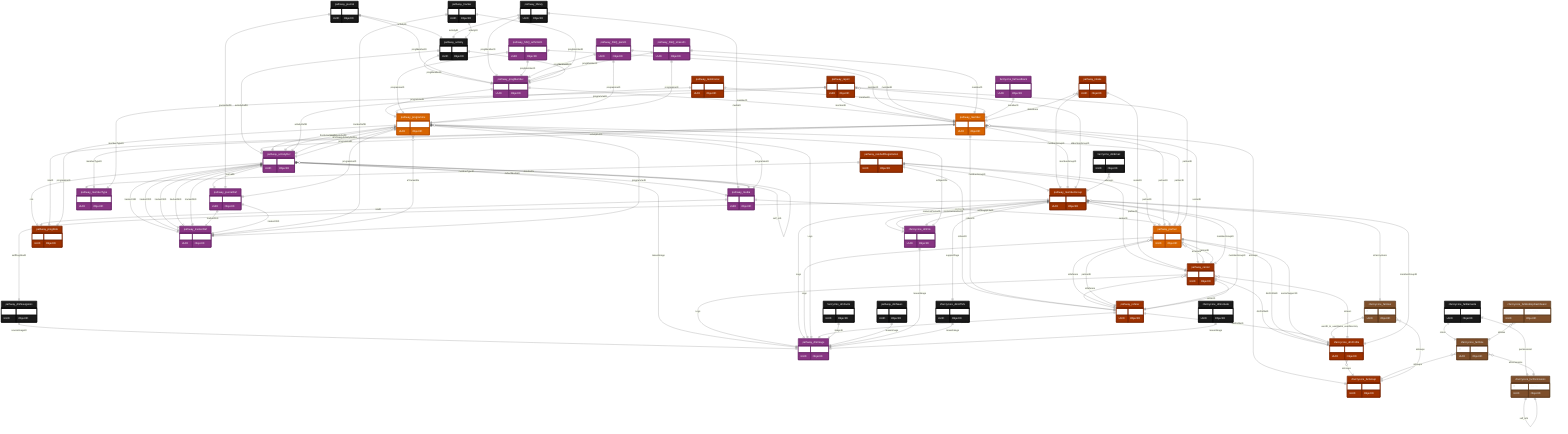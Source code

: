 erDiagram
    %% Parameters:
%%   Focus: partner,member,programme
%%   Domains: provider, participant, pathway
%%   Chart Type: ER
    "pathway_ruleSelfRegistration" {
        📞 SERVICES UUID ObjectID
    }

    "pathway_dmImage" {
        💧 UTILITIES UUID ObjectID
    }

    "pathway_dmNavigation" {
        💧 UTILITIES UUID ObjectID
    }

    "pathway_dmNews" {
        💧 UTILITIES UUID ObjectID
    }

    "pathway_activity" {
        🔥 CORE UUID ObjectID
    }

    "pathway_activityDef" {
        🔥 CORE UUID ObjectID
    }

    "pathway_center" {
        🔥 CORE UUID ObjectID
    }

    "pathway_intake" {
        💧 UTILITIES UUID ObjectID
    }

    "pathway_journal" {
        💧 UTILITIES UUID ObjectID
    }

    "pathway_journalDef" {
        💧 UTILITIES UUID ObjectID
    }

    "pathway_library" {
        💧 UTILITIES UUID ObjectID
    }

    "pathway_media" {
        🔥 CORE UUID ObjectID
    }

    "pathway_member" {
        🔥 CORE UUID ObjectID
    }

    "pathway_memberGroup" {
        🔥 CORE UUID ObjectID
    }

    "pathway_memberType" {
        💧 UTILITIES UUID ObjectID
    }

    "pathway_partner" {
        🔥 CORE UUID ObjectID
    }

    "pathway_progMember" {
        🔥 CORE UUID ObjectID
    }

    "pathway_programme" {
        💧 UTILITIES UUID ObjectID
    }

    "pathway_progRole" {
        📞 SERVICES UUID ObjectID
    }

    "pathway_referer" {
        🔥 CORE UUID ObjectID
    }

    "pathway_report" {
        📞 SERVICES UUID ObjectID
    }

    "pathway_SSQ_arthritis01" {
        💧 UTILITIES UUID ObjectID
    }

    "pathway_SSQ_pain01" {
        💧 UTILITIES UUID ObjectID
    }

    "pathway_SSQ_stress01" {
        💧 UTILITIES UUID ObjectID
    }

    "pathway_testimonial" {
        📞 SERVICES UUID ObjectID
    }

    "pathway_tracker" {
        💧 UTILITIES UUID ObjectID
    }

    "pathway_trackerDef" {
        💧 UTILITIES UUID ObjectID
    }

    "farcrycms_dmEmail" {
        📞 SERVICES UUID ObjectID
    }

    "farcrycms_dmFacts" {
        💧 UTILITIES UUID ObjectID
    }

    "farcrycms_farFeedback" {
        📞 SERVICES UUID ObjectID
    }

    "zfarcrycore_dmFile" {
        💧 UTILITIES UUID ObjectID
    }

    "zfarcrycore_dmHTML" {
        💧 UTILITIES UUID ObjectID
    }

    "zfarcrycore_dmInclude" {
        💧 UTILITIES UUID ObjectID
    }

    "zfarcrycore_dmProfile" {
        🛡️ AUTH UUID ObjectID
    }

    "zfarcrycore_farBarnacle" {
        🛡️ AUTH UUID ObjectID
    }

    "zfarcrycore_farGroup" {
        🛡️ AUTH UUID ObjectID
    }

    "zfarcrycore_farPermission" {
        🛡️ AUTH UUID ObjectID
    }

    "zfarcrycore_farRole" {
        🛡️ AUTH UUID ObjectID
    }

    "zfarcrycore_farUser" {
        🛡️ AUTH UUID ObjectID
    }

    "zfarcrycore_farWebtopDashboard" {
        💧 UTILITIES UUID ObjectID
    }

    %% Direct FK Relationships
    "pathway_ruleSelfRegistration" ||--|| "pathway_memberType" : memberTypeID
    "pathway_ruleSelfRegistration" ||--|| "pathway_memberGroup" : memberGroupID
    "pathway_ruleSelfRegistration" ||--|| "pathway_partner" : partnerID
    "pathway_ruleSelfRegistration" ||--|| "pathway_center" : centerID
    "pathway_ruleSelfRegistration" ||--|| "pathway_referer" : refererID
    "pathway_dmNavigation" ||--|| "pathway_dmImage" : sourceImageID
    "pathway_activity" ||--|| "pathway_progMember" : progMemberID
    "pathway_activity" ||--|| "pathway_activityDef" : activityDefID
    "pathway_activityDef" ||--|| "pathway_programme" : programmeID
    "pathway_activityDef" ||--|| "pathway_dmImage" : teaserImage
    "pathway_activityDef" ||--|| "pathway_progRole" : role
    "pathway_activityDef" ||--|| "pathway_media" : defaultMediaID
    "pathway_activityDef" ||--|| "pathway_journalDef" : journalID
    "pathway_activityDef" ||--|| "pathway_trackerDef" : tracker01ID
    "pathway_activityDef" ||--|| "pathway_trackerDef" : tracker02ID
    "pathway_activityDef" ||--|| "pathway_trackerDef" : tracker03ID
    "pathway_activityDef" ||--|| "pathway_trackerDef" : tracker04ID
    "pathway_activityDef" ||--|| "pathway_trackerDef" : tracker05ID
    "pathway_center" ||--|| "pathway_dmImage" : Logo
    "pathway_center" ||--|| "zfarcrycore_dmProfile" : dmProfileID
    "pathway_center" ||--|| "pathway_partner" : partnerID
    "pathway_center" ||--|| "pathway_memberGroup" : memberGroupID
    "pathway_intake" ||--|| "pathway_memberGroup" : memberGroupID
    "pathway_intake" ||--|| "pathway_center" : centerID
    "pathway_journal" ||--|| "pathway_progMember" : progMemberID
    "pathway_journal" ||--|| "pathway_journalDef" : journalDefID
    "pathway_journal" ||--|| "pathway_activity" : activityID
    "pathway_journalDef" ||--|| "pathway_trackerDef" : tracker01ID
    "pathway_journalDef" ||--|| "pathway_trackerDef" : tracker02ID
    "pathway_journalDef" ||--|| "pathway_programme" : programmeID
    "pathway_library" ||--|| "pathway_progMember" : progMemberID
    "pathway_library" ||--|| "pathway_activity" : activityID
    "pathway_library" ||--|| "pathway_media" : mediaID
    "pathway_media" ||--|| "pathway_partner" : partnerID
    "pathway_media" ||--|| "pathway_programme" : programmeID
    "pathway_media" ||--|| "pathway_progRole" : roleID
    "pathway_member" ||--|| "pathway_memberType" : memberTypeID
    "pathway_member" ||--|| "pathway_memberGroup" : memberGroupID
    "pathway_member" ||--|| "pathway_partner" : partnerID
    "pathway_member" ||--|| "pathway_center" : centerID
    "pathway_member" ||--|| "pathway_referer" : refererID
    "pathway_member" ||--|| "pathway_activityDef" : activityDefID
    "pathway_member" ||--|| "pathway_progRole" : roleID
    "pathway_memberGroup" ||--|| "pathway_partner" : partnerID
    "pathway_memberGroup" ||--|| "pathway_dmImage" : Logo
    "pathway_memberGroup" ||--|| "zfarcrycore_dmFile" : resourcePosterID
    "pathway_memberGroup" ||--|| "zfarcrycore_dmFile" : resourceHandoutID
    "pathway_memberGroup" ||--|| "zfarcrycore_dmHTML" : supportPage
    "pathway_memberGroup" ||--|| "pathway_dmNavigation" : selfRegNavID
    "pathway_memberGroup" ||--|| "zfarcrycore_dmFile" : selfRegQrFileID
    "pathway_partner" ||--|| "pathway_dmImage" : Logo
    "pathway_partner" ||--|| "zfarcrycore_dmProfile" : dmProfileID
    "pathway_partner" ||--|| "zfarcrycore_dmProfile" : seniorSupportID
    "pathway_progMember" ||--|| "pathway_programme" : programmeID
    "pathway_progMember" ||--|| "pathway_member" : memberID
    "pathway_progMember" ||--|| "pathway_activity" : currActivityID
    "pathway_programme" ||--|| "pathway_partner" : partnerID
    "pathway_programme" ||--|| "pathway_dmImage" : Logo
    "pathway_programme" ||--|| "pathway_activityDef" : firstActivityDefID
    "pathway_programme" ||--|| "pathway_activityDef" : lastActivityDefID
    "pathway_progRole" ||--|| "pathway_programme" : programmeID
    "pathway_referer" ||--|| "pathway_dmImage" : picture
    "pathway_referer" ||--|| "zfarcrycore_dmProfile" : dmProfileID
    "pathway_referer" ||--|| "pathway_partner" : partnerID
    "pathway_referer" ||--|| "pathway_memberGroup" : memberGroupID
    "pathway_referer" ||--|| "pathway_center" : centerID
    "pathway_report" ||--|| "pathway_programme" : programmeID
    "pathway_report" ||--|| "pathway_partner" : partnerID
    "pathway_report" ||--|| "pathway_member" : memberID
    "pathway_report" ||--|| "pathway_memberType" : memberTypeID
    "pathway_SSQ_arthritis01" ||--|| "pathway_programme" : programmeID
    "pathway_SSQ_arthritis01" ||--|| "pathway_progMember" : progMemberID
    "pathway_SSQ_arthritis01" ||--|| "pathway_member" : memberID
    "pathway_SSQ_pain01" ||--|| "pathway_programme" : programmeID
    "pathway_SSQ_pain01" ||--|| "pathway_progMember" : progMemberID
    "pathway_SSQ_pain01" ||--|| "pathway_member" : memberID
    "pathway_SSQ_stress01" ||--|| "pathway_programme" : programmeID
    "pathway_SSQ_stress01" ||--|| "pathway_progMember" : progMemberID
    "pathway_SSQ_stress01" ||--|| "pathway_member" : memberID
    "pathway_testimonial" ||--|| "pathway_member" : memberID
    "pathway_testimonial" ||--|| "pathway_activityDef" : activityDefID
    "pathway_tracker" ||--|| "pathway_progMember" : progMemberID
    "pathway_tracker" ||--|| "pathway_trackerDef" : trackerDefID
    "pathway_tracker" ||--|| "pathway_activity" : activityID
    "pathway_trackerDef" ||--|| "pathway_programme" : programmeID
    "farcrycms_dmFacts" ||--|| "pathway_dmImage" : imageID
    "pathway_dmNews" ||--|| "pathway_dmImage" : teaserImage
    "farcrycms_farFeedback" ||--|| "pathway_member" : memberID
    "zfarcrycore_dmFile" ||--|| "pathway_dmImage" : teaserImage
    "zfarcrycore_dmHTML" ||--|| "pathway_dmImage" : teaserImage
    "zfarcrycore_dmInclude" ||--|| "pathway_dmImage" : teaserImage
    "zfarcrycore_dmProfile" ||--|| "pathway_memberGroup" : memberGroupID
    "zfarcrycore_farBarnacle" ||--|| "zfarcrycore_farRole" : roleid
    "zfarcrycore_farBarnacle" ||--|| "zfarcrycore_farPermission" : permissionid
    %% End Direct FK Relationships

    %% Special Joins
    "zfarcrycore_farUser" ||--|| "zfarcrycore_dmProfile" : userID_to_userName_userDirectory
    %% End Special Joins

    %% Self-Referencing Relationships for activityDef
    %% Self-refs include: onEndID, aCuePointActivities, aInteract1Activities, aInteract2Activities, aInteract3Activities, aInteract4Activities, aInteract5Activities
    "pathway_activityDef" ||--|| "pathway_activityDef" : self_refs
    %% End Self-Referencing Relationships for activityDef

    %% Self-Referencing Relationships for farPermission
    %% Self-refs include: aRelatedtypes
    "zfarcrycore_farPermission" ||--|| "zfarcrycore_farPermission" : self_refs
    %% End Self-Referencing Relationships for farPermission

    %% Join Table Relationships
    "pathway_activityDef" }o--|| "pathway_media" : aMediaIDs
    "pathway_center" }o--|| "zfarcrycore_dmProfile" : aUsers
    "pathway_center" }o--|| "pathway_referer" : aReferers
    "pathway_intake" }o--|| "pathway_member" : aMembers
    "pathway_member" }o--|| "zfarcrycore_farGroup" : aGroups
    "pathway_memberGroup" }o--|| "zfarcrycore_farUser" : aFarcryUsers
    "pathway_partner" }o--|| "pathway_center" : aCenters
    "pathway_partner" }o--|| "pathway_referer" : aReferers
    "pathway_programme" }o--|| "pathway_activityDef" : aFollowupActivityDefIDs
    "pathway_programme" }o--|| "pathway_trackerDef" : aTrackerIDs
    "pathway_programme" }o--|| "zfarcrycore_dmFile" : aObjectIDs
    "pathway_report" }o--|| "pathway_memberGroup" : aMemberGroupID
    "farcrycms_dmEmail" }o--|| "pathway_memberGroup" : aGroups
    "zfarcrycore_dmProfile" }o--|| "zfarcrycore_farGroup" : aGroups
    "zfarcrycore_farRole" }o--|| "zfarcrycore_farGroup" : aGroups
    "zfarcrycore_farRole" }o--|| "zfarcrycore_farPermission" : aPermissions
    "zfarcrycore_farUser" }o--|| "zfarcrycore_farGroup" : aGroups
    "zfarcrycore_farWebtopDashboard" }o--|| "zfarcrycore_farRole" : aRoles
    %% End Join Table Relationships


    %% Entity Styling
    %% domain_related tier
    style pathway_ruleSelfRegistration fill:#9d3100,stroke:#7a2600,stroke-width:2px,color:#fff
    %% related tier
    style pathway_dmImage fill:#883583,stroke:#6a2a6a,stroke-width:2px,color:#fff
    %% other tier
    style pathway_dmNavigation fill:#1a1a1a,stroke:#0d0d0d,stroke-width:2px,color:#fff
    %% other tier
    style pathway_dmNews fill:#1a1a1a,stroke:#0d0d0d,stroke-width:2px,color:#fff
    %% other tier
    style pathway_activity fill:#1a1a1a,stroke:#0d0d0d,stroke-width:2px,color:#fff
    %% related tier
    style pathway_activityDef fill:#883583,stroke:#6a2a6a,stroke-width:2px,color:#fff
    %% domain_related tier
    style pathway_center fill:#9d3100,stroke:#7a2600,stroke-width:2px,color:#fff
    %% domain_related tier
    style pathway_intake fill:#9d3100,stroke:#7a2600,stroke-width:2px,color:#fff
    %% other tier
    style pathway_journal fill:#1a1a1a,stroke:#0d0d0d,stroke-width:2px,color:#fff
    %% related tier
    style pathway_journalDef fill:#883583,stroke:#6a2a6a,stroke-width:2px,color:#fff
    %% other tier
    style pathway_library fill:#1a1a1a,stroke:#0d0d0d,stroke-width:2px,color:#fff
    %% related tier
    style pathway_media fill:#883583,stroke:#6a2a6a,stroke-width:2px,color:#fff
    %% focus tier
    style pathway_member fill:#d76400,stroke:#b34d00,stroke-width:2px,color:#fff
    %% domain_related tier
    style pathway_memberGroup fill:#9d3100,stroke:#7a2600,stroke-width:2px,color:#fff
    %% related tier
    style pathway_memberType fill:#883583,stroke:#6a2a6a,stroke-width:2px,color:#fff
    %% focus tier
    style pathway_partner fill:#d76400,stroke:#b34d00,stroke-width:2px,color:#fff
    %% related tier
    style pathway_progMember fill:#883583,stroke:#6a2a6a,stroke-width:2px,color:#fff
    %% focus tier
    style pathway_programme fill:#d76400,stroke:#b34d00,stroke-width:2px,color:#fff
    %% domain_related tier
    style pathway_progRole fill:#9d3100,stroke:#7a2600,stroke-width:2px,color:#fff
    %% domain_related tier
    style pathway_referer fill:#9d3100,stroke:#7a2600,stroke-width:2px,color:#fff
    %% domain_related tier
    style pathway_report fill:#9d3100,stroke:#7a2600,stroke-width:2px,color:#fff
    %% related tier
    style pathway_SSQ_arthritis01 fill:#883583,stroke:#6a2a6a,stroke-width:2px,color:#fff
    %% related tier
    style pathway_SSQ_pain01 fill:#883583,stroke:#6a2a6a,stroke-width:2px,color:#fff
    %% related tier
    style pathway_SSQ_stress01 fill:#883583,stroke:#6a2a6a,stroke-width:2px,color:#fff
    %% domain_related tier
    style pathway_testimonial fill:#9d3100,stroke:#7a2600,stroke-width:2px,color:#fff
    %% other tier
    style pathway_tracker fill:#1a1a1a,stroke:#0d0d0d,stroke-width:2px,color:#fff
    %% related tier
    style pathway_trackerDef fill:#883583,stroke:#6a2a6a,stroke-width:2px,color:#fff
    %% other tier
    style farcrycms_dmEmail fill:#1a1a1a,stroke:#0d0d0d,stroke-width:2px,color:#fff
    %% other tier
    style farcrycms_dmFacts fill:#1a1a1a,stroke:#0d0d0d,stroke-width:2px,color:#fff
    %% related tier
    style farcrycms_farFeedback fill:#883583,stroke:#6a2a6a,stroke-width:2px,color:#fff
    %% related tier
    style zfarcrycore_dmFile fill:#883583,stroke:#6a2a6a,stroke-width:2px,color:#fff
    %% other tier
    style zfarcrycore_dmHTML fill:#1a1a1a,stroke:#0d0d0d,stroke-width:2px,color:#fff
    %% other tier
    style zfarcrycore_dmInclude fill:#1a1a1a,stroke:#0d0d0d,stroke-width:2px,color:#fff
    %% domain_related tier
    style zfarcrycore_dmProfile fill:#9d3100,stroke:#7a2600,stroke-width:2px,color:#fff
    %% other tier
    style zfarcrycore_farBarnacle fill:#1a1a1a,stroke:#0d0d0d,stroke-width:2px,color:#fff
    %% domain_related tier
    style zfarcrycore_farGroup fill:#9d3100,stroke:#7a2600,stroke-width:2px,color:#fff
    %% domain_other tier
    style zfarcrycore_farPermission fill:#7e4f2b,stroke:#5d3d1f,stroke-width:2px,color:#eceff1
    %% domain_other tier
    style zfarcrycore_farRole fill:#7e4f2b,stroke:#5d3d1f,stroke-width:2px,color:#eceff1
    %% domain_other tier
    style zfarcrycore_farUser fill:#7e4f2b,stroke:#5d3d1f,stroke-width:2px,color:#eceff1
    %% domain_other tier
    style zfarcrycore_farWebtopDashboard fill:#7e4f2b,stroke:#5d3d1f,stroke-width:2px,color:#eceff1
    %% special join entity